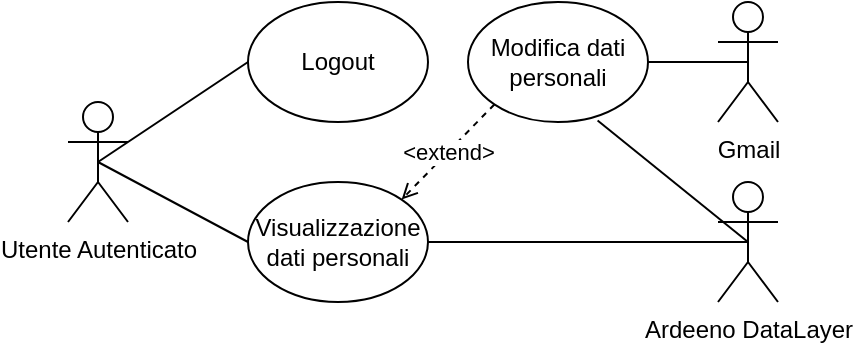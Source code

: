<mxfile>
    <diagram id="cnBT2LF8M7DK2FH3Ppgs" name="Page-1">
        <mxGraphModel dx="352" dy="469" grid="1" gridSize="10" guides="1" tooltips="1" connect="1" arrows="1" fold="1" page="1" pageScale="1" pageWidth="1169" pageHeight="827" background="#FFFFFF" math="0" shadow="0">
            <root>
                <mxCell id="0"/>
                <mxCell id="1" parent="0"/>
                <mxCell id="hwhoPa7Mtww2LACAMCyn-13" style="edgeStyle=none;rounded=0;orthogonalLoop=1;jettySize=auto;html=1;exitX=0.5;exitY=0.5;exitDx=0;exitDy=0;exitPerimeter=0;entryX=0;entryY=0.5;entryDx=0;entryDy=0;endSize=6;endArrow=none;endFill=0;" parent="1" source="hwhoPa7Mtww2LACAMCyn-1" target="hwhoPa7Mtww2LACAMCyn-3" edge="1">
                    <mxGeometry relative="1" as="geometry"/>
                </mxCell>
                <mxCell id="hwhoPa7Mtww2LACAMCyn-14" style="edgeStyle=none;shape=connector;rounded=0;orthogonalLoop=1;jettySize=auto;html=1;exitX=0.5;exitY=0.5;exitDx=0;exitDy=0;exitPerimeter=0;entryX=0;entryY=0.5;entryDx=0;entryDy=0;labelBackgroundColor=default;strokeColor=default;fontFamily=Helvetica;fontSize=11;fontColor=default;endArrow=none;endFill=0;endSize=6;" parent="1" source="hwhoPa7Mtww2LACAMCyn-1" target="hwhoPa7Mtww2LACAMCyn-7" edge="1">
                    <mxGeometry relative="1" as="geometry"/>
                </mxCell>
                <mxCell id="hwhoPa7Mtww2LACAMCyn-1" value="Utente Autenticato" style="shape=umlActor;verticalLabelPosition=bottom;verticalAlign=top;html=1;outlineConnect=0;" parent="1" vertex="1">
                    <mxGeometry x="230" y="190" width="30" height="60" as="geometry"/>
                </mxCell>
                <mxCell id="hwhoPa7Mtww2LACAMCyn-3" value="Logout" style="ellipse;whiteSpace=wrap;html=1;" parent="1" vertex="1">
                    <mxGeometry x="320" y="140" width="90" height="60" as="geometry"/>
                </mxCell>
                <mxCell id="hwhoPa7Mtww2LACAMCyn-7" value="Visualizzazione dati personali" style="ellipse;whiteSpace=wrap;html=1;" parent="1" vertex="1">
                    <mxGeometry x="320" y="230" width="90" height="60" as="geometry"/>
                </mxCell>
                <mxCell id="hwhoPa7Mtww2LACAMCyn-8" value="Modifica dati personali" style="ellipse;whiteSpace=wrap;html=1;" parent="1" vertex="1">
                    <mxGeometry x="430" y="140" width="90" height="60" as="geometry"/>
                </mxCell>
                <mxCell id="hwhoPa7Mtww2LACAMCyn-10" value="&amp;lt;extend&amp;gt;" style="endArrow=open;endSize=6;endFill=0;html=1;rounded=0;dashed=1;exitX=0;exitY=1;exitDx=0;exitDy=0;entryX=1;entryY=0;entryDx=0;entryDy=0;" parent="1" source="hwhoPa7Mtww2LACAMCyn-8" target="hwhoPa7Mtww2LACAMCyn-7" edge="1">
                    <mxGeometry width="160" relative="1" as="geometry">
                        <mxPoint x="410" y="190" as="sourcePoint"/>
                        <mxPoint x="300" y="220" as="targetPoint"/>
                    </mxGeometry>
                </mxCell>
                <mxCell id="hwhoPa7Mtww2LACAMCyn-16" style="edgeStyle=none;shape=connector;rounded=0;orthogonalLoop=1;jettySize=auto;html=1;exitX=0.5;exitY=0.5;exitDx=0;exitDy=0;exitPerimeter=0;entryX=1;entryY=0.5;entryDx=0;entryDy=0;labelBackgroundColor=default;strokeColor=default;fontFamily=Helvetica;fontSize=11;fontColor=default;endArrow=none;endFill=0;endSize=6;" parent="1" source="hwhoPa7Mtww2LACAMCyn-15" target="hwhoPa7Mtww2LACAMCyn-7" edge="1">
                    <mxGeometry relative="1" as="geometry"/>
                </mxCell>
                <mxCell id="hwhoPa7Mtww2LACAMCyn-17" style="edgeStyle=none;shape=connector;rounded=0;orthogonalLoop=1;jettySize=auto;html=1;exitX=0.5;exitY=0.5;exitDx=0;exitDy=0;exitPerimeter=0;entryX=0.72;entryY=0.987;entryDx=0;entryDy=0;entryPerimeter=0;labelBackgroundColor=default;strokeColor=default;fontFamily=Helvetica;fontSize=11;fontColor=default;endArrow=none;endFill=0;endSize=6;" parent="1" source="hwhoPa7Mtww2LACAMCyn-15" target="hwhoPa7Mtww2LACAMCyn-8" edge="1">
                    <mxGeometry relative="1" as="geometry"/>
                </mxCell>
                <mxCell id="hwhoPa7Mtww2LACAMCyn-15" value="Ardeeno DataLayer" style="shape=umlActor;verticalLabelPosition=bottom;verticalAlign=top;html=1;outlineConnect=0;" parent="1" vertex="1">
                    <mxGeometry x="555" y="230" width="30" height="60" as="geometry"/>
                </mxCell>
                <mxCell id="hwhoPa7Mtww2LACAMCyn-19" style="edgeStyle=none;shape=connector;rounded=0;orthogonalLoop=1;jettySize=auto;html=1;exitX=0.5;exitY=0.5;exitDx=0;exitDy=0;exitPerimeter=0;entryX=1;entryY=0.5;entryDx=0;entryDy=0;labelBackgroundColor=default;strokeColor=default;fontFamily=Helvetica;fontSize=11;fontColor=default;endArrow=none;endFill=0;endSize=6;" parent="1" source="hwhoPa7Mtww2LACAMCyn-18" target="hwhoPa7Mtww2LACAMCyn-8" edge="1">
                    <mxGeometry relative="1" as="geometry"/>
                </mxCell>
                <mxCell id="hwhoPa7Mtww2LACAMCyn-18" value="Gmail" style="shape=umlActor;verticalLabelPosition=bottom;verticalAlign=top;html=1;outlineConnect=0;" parent="1" vertex="1">
                    <mxGeometry x="555" y="140" width="30" height="60" as="geometry"/>
                </mxCell>
            </root>
        </mxGraphModel>
    </diagram>
</mxfile>